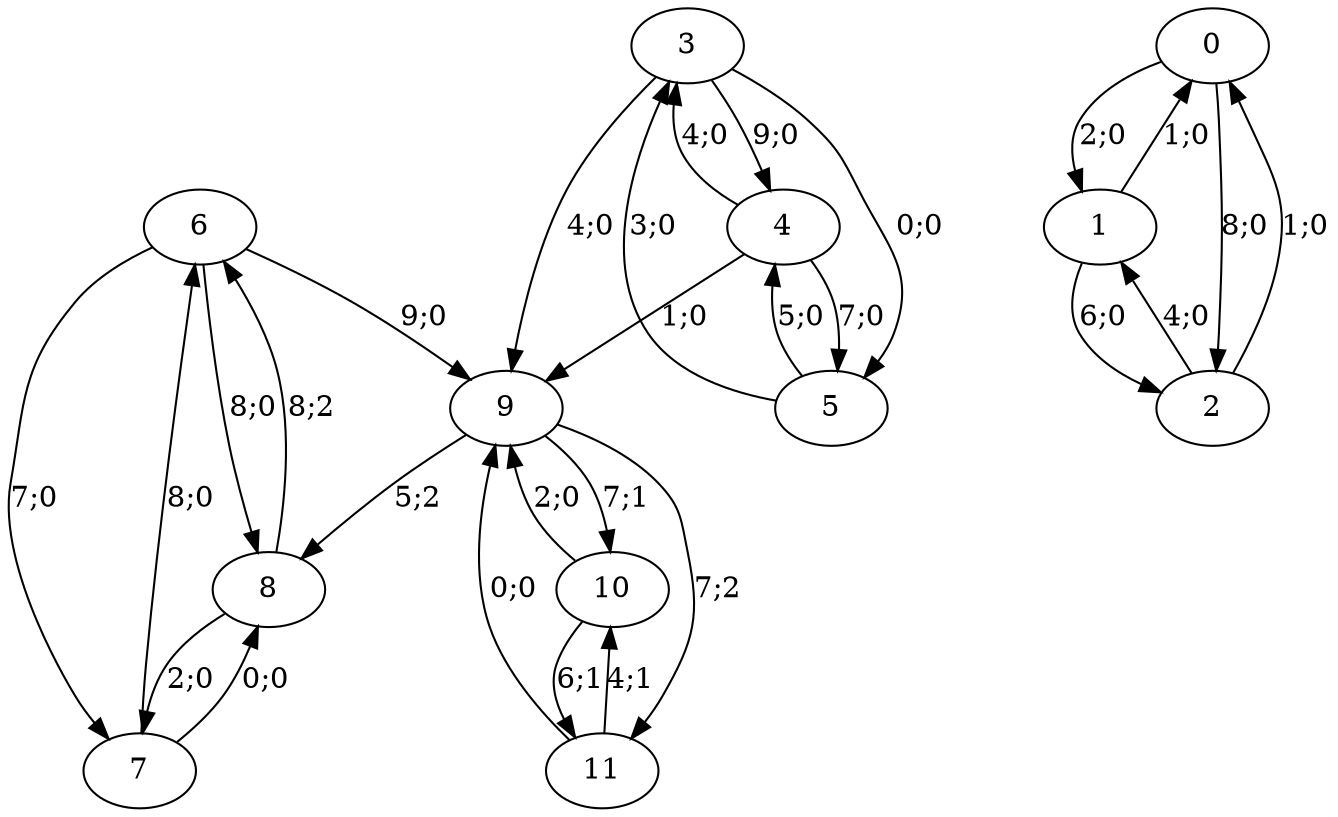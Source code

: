 digraph graph1 {














6 -> 9 [color=black,label="9;0"]
6 -> 7 [color=black,label="7;0"]
6 -> 8 [color=black,label="8;0"]


7 -> 6 [color=black,label="8;0"]
7 -> 8 [color=black,label="0;0"]


8 -> 6 [color=black,label="8;2"]
8 -> 7 [color=black,label="2;0"]


























9 -> 8 [color=black,label="5;2"]
9 -> 10 [color=black,label="7;1"]
9 -> 11 [color=black,label="7;2"]


10 -> 9 [color=black,label="2;0"]
10 -> 11 [color=black,label="6;1"]


11 -> 9 [color=black,label="0;0"]
11 -> 10 [color=black,label="4;1"]


0 -> 1 [color=black,label="2;0"]
0 -> 2 [color=black,label="8;0"]


1 -> 0 [color=black,label="1;0"]
1 -> 2 [color=black,label="6;0"]


2 -> 0 [color=black,label="1;0"]
2 -> 1 [color=black,label="4;0"]


























3 -> 9 [color=black,label="4;0"]
3 -> 4 [color=black,label="9;0"]
3 -> 5 [color=black,label="0;0"]


4 -> 9 [color=black,label="1;0"]
4 -> 3 [color=black,label="4;0"]
4 -> 5 [color=black,label="7;0"]


5 -> 3 [color=black,label="3;0"]
5 -> 4 [color=black,label="5;0"]













}